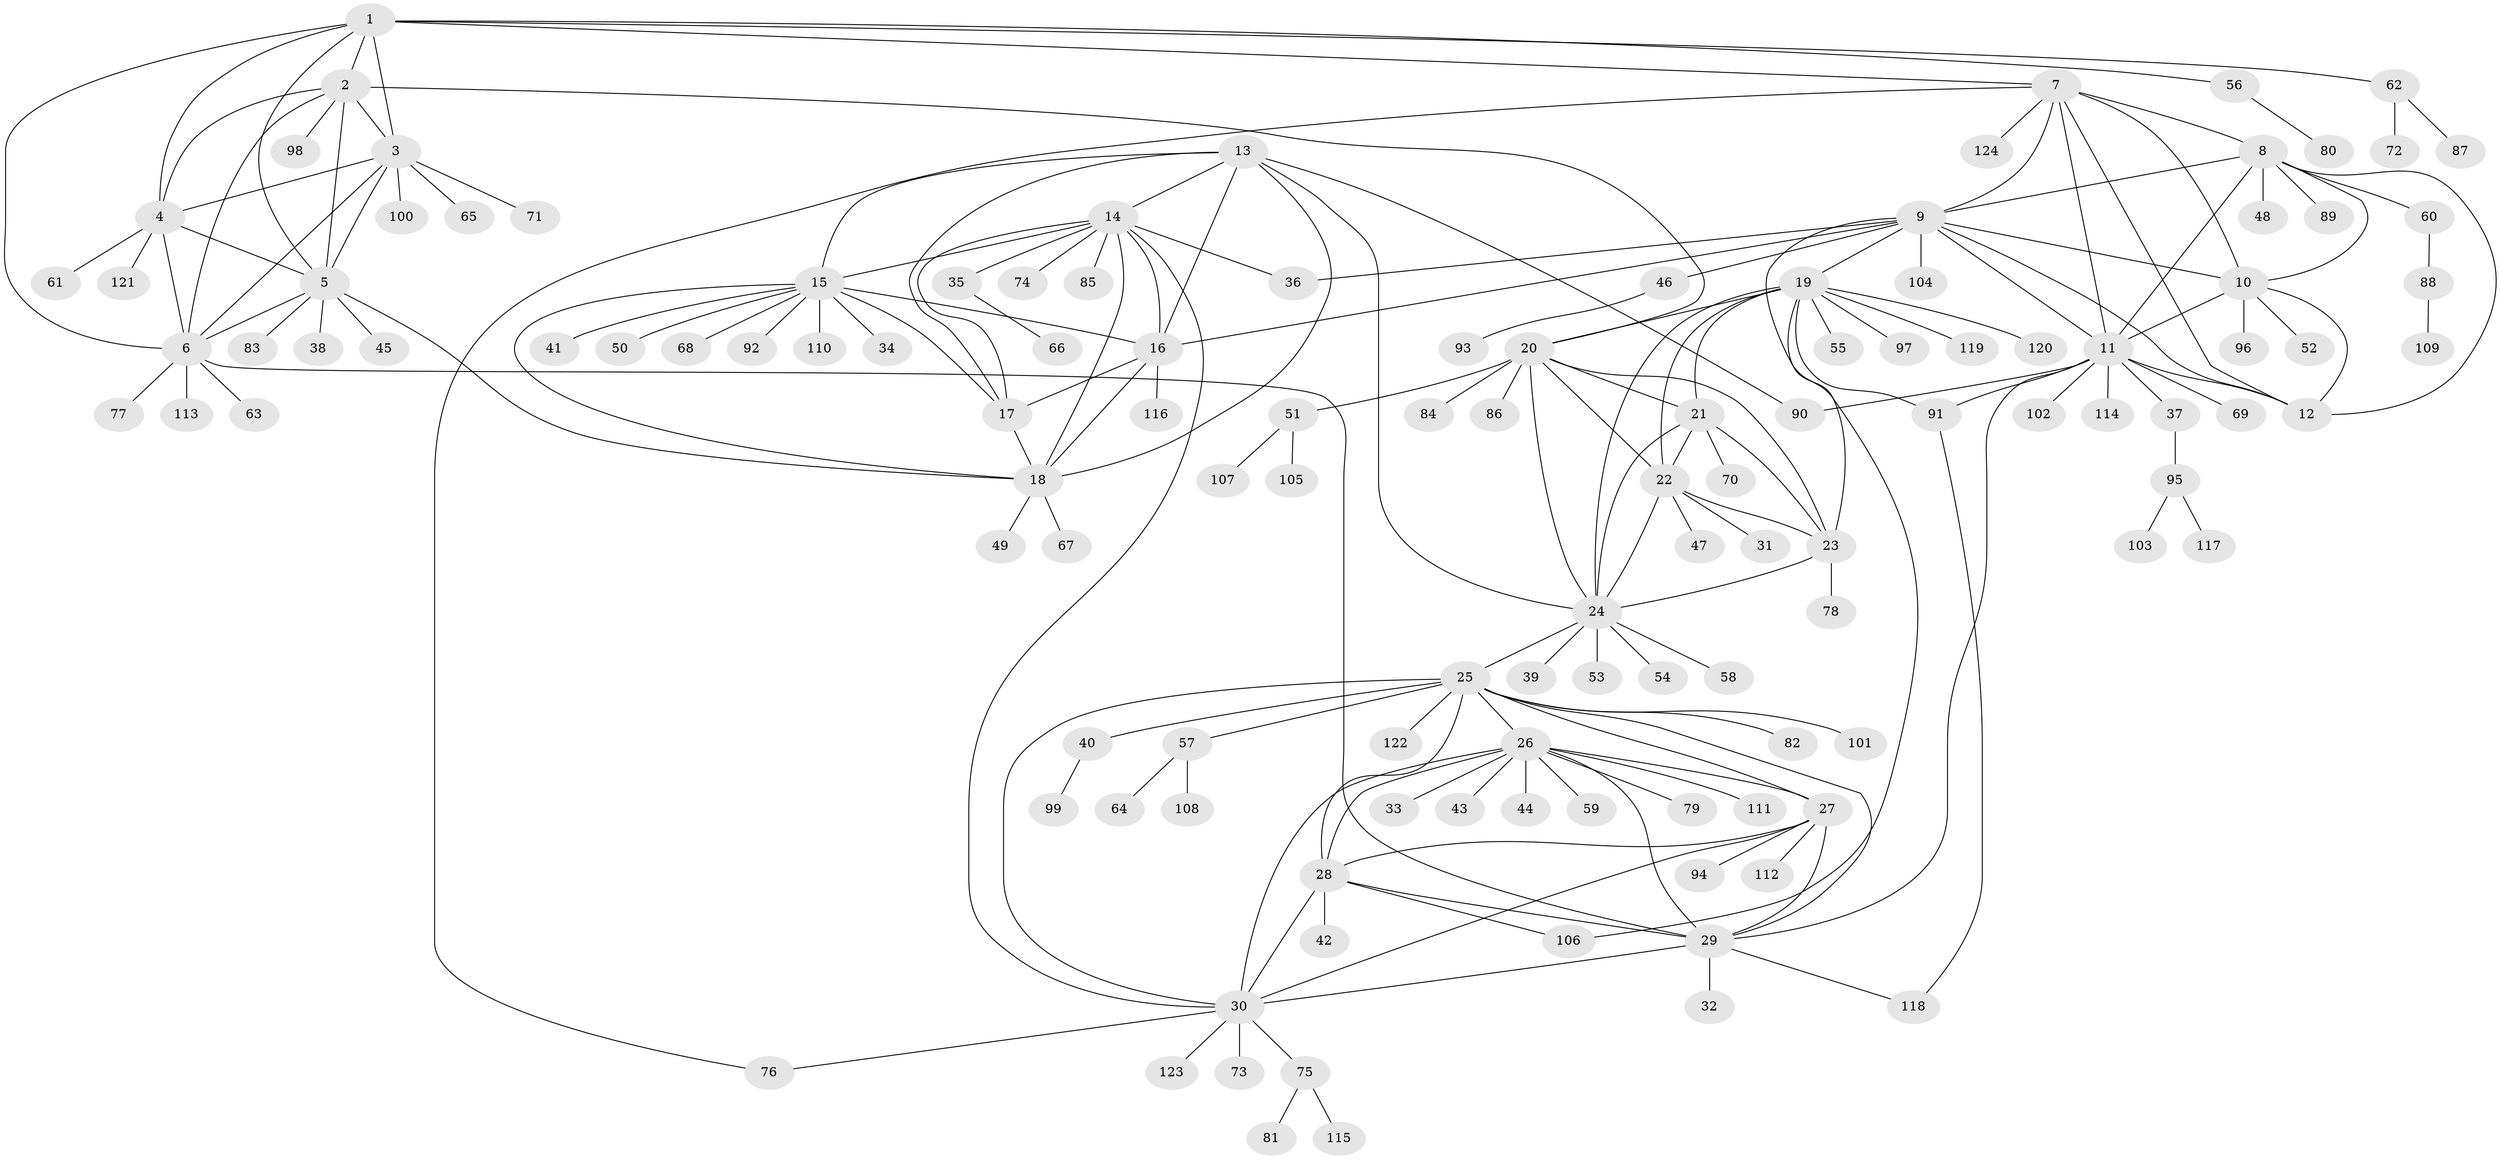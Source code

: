 // coarse degree distribution, {8: 0.05319148936170213, 6: 0.05319148936170213, 7: 0.02127659574468085, 9: 0.05319148936170213, 10: 0.02127659574468085, 11: 0.02127659574468085, 3: 0.0425531914893617, 5: 0.02127659574468085, 1: 0.648936170212766, 2: 0.06382978723404255}
// Generated by graph-tools (version 1.1) at 2025/24/03/03/25 07:24:14]
// undirected, 124 vertices, 185 edges
graph export_dot {
graph [start="1"]
  node [color=gray90,style=filled];
  1;
  2;
  3;
  4;
  5;
  6;
  7;
  8;
  9;
  10;
  11;
  12;
  13;
  14;
  15;
  16;
  17;
  18;
  19;
  20;
  21;
  22;
  23;
  24;
  25;
  26;
  27;
  28;
  29;
  30;
  31;
  32;
  33;
  34;
  35;
  36;
  37;
  38;
  39;
  40;
  41;
  42;
  43;
  44;
  45;
  46;
  47;
  48;
  49;
  50;
  51;
  52;
  53;
  54;
  55;
  56;
  57;
  58;
  59;
  60;
  61;
  62;
  63;
  64;
  65;
  66;
  67;
  68;
  69;
  70;
  71;
  72;
  73;
  74;
  75;
  76;
  77;
  78;
  79;
  80;
  81;
  82;
  83;
  84;
  85;
  86;
  87;
  88;
  89;
  90;
  91;
  92;
  93;
  94;
  95;
  96;
  97;
  98;
  99;
  100;
  101;
  102;
  103;
  104;
  105;
  106;
  107;
  108;
  109;
  110;
  111;
  112;
  113;
  114;
  115;
  116;
  117;
  118;
  119;
  120;
  121;
  122;
  123;
  124;
  1 -- 2;
  1 -- 3;
  1 -- 4;
  1 -- 5;
  1 -- 6;
  1 -- 7;
  1 -- 56;
  1 -- 62;
  2 -- 3;
  2 -- 4;
  2 -- 5;
  2 -- 6;
  2 -- 20;
  2 -- 98;
  3 -- 4;
  3 -- 5;
  3 -- 6;
  3 -- 65;
  3 -- 71;
  3 -- 100;
  4 -- 5;
  4 -- 6;
  4 -- 61;
  4 -- 121;
  5 -- 6;
  5 -- 18;
  5 -- 38;
  5 -- 45;
  5 -- 83;
  6 -- 29;
  6 -- 63;
  6 -- 77;
  6 -- 113;
  7 -- 8;
  7 -- 9;
  7 -- 10;
  7 -- 11;
  7 -- 12;
  7 -- 76;
  7 -- 124;
  8 -- 9;
  8 -- 10;
  8 -- 11;
  8 -- 12;
  8 -- 48;
  8 -- 60;
  8 -- 89;
  9 -- 10;
  9 -- 11;
  9 -- 12;
  9 -- 16;
  9 -- 19;
  9 -- 36;
  9 -- 46;
  9 -- 104;
  9 -- 106;
  10 -- 11;
  10 -- 12;
  10 -- 52;
  10 -- 96;
  11 -- 12;
  11 -- 29;
  11 -- 37;
  11 -- 69;
  11 -- 90;
  11 -- 91;
  11 -- 102;
  11 -- 114;
  13 -- 14;
  13 -- 15;
  13 -- 16;
  13 -- 17;
  13 -- 18;
  13 -- 24;
  13 -- 90;
  14 -- 15;
  14 -- 16;
  14 -- 17;
  14 -- 18;
  14 -- 30;
  14 -- 35;
  14 -- 36;
  14 -- 74;
  14 -- 85;
  15 -- 16;
  15 -- 17;
  15 -- 18;
  15 -- 34;
  15 -- 41;
  15 -- 50;
  15 -- 68;
  15 -- 92;
  15 -- 110;
  16 -- 17;
  16 -- 18;
  16 -- 116;
  17 -- 18;
  18 -- 49;
  18 -- 67;
  19 -- 20;
  19 -- 21;
  19 -- 22;
  19 -- 23;
  19 -- 24;
  19 -- 55;
  19 -- 91;
  19 -- 97;
  19 -- 119;
  19 -- 120;
  20 -- 21;
  20 -- 22;
  20 -- 23;
  20 -- 24;
  20 -- 51;
  20 -- 84;
  20 -- 86;
  21 -- 22;
  21 -- 23;
  21 -- 24;
  21 -- 70;
  22 -- 23;
  22 -- 24;
  22 -- 31;
  22 -- 47;
  23 -- 24;
  23 -- 78;
  24 -- 25;
  24 -- 39;
  24 -- 53;
  24 -- 54;
  24 -- 58;
  25 -- 26;
  25 -- 27;
  25 -- 28;
  25 -- 29;
  25 -- 30;
  25 -- 40;
  25 -- 57;
  25 -- 82;
  25 -- 101;
  25 -- 122;
  26 -- 27;
  26 -- 28;
  26 -- 29;
  26 -- 30;
  26 -- 33;
  26 -- 43;
  26 -- 44;
  26 -- 59;
  26 -- 79;
  26 -- 111;
  27 -- 28;
  27 -- 29;
  27 -- 30;
  27 -- 94;
  27 -- 112;
  28 -- 29;
  28 -- 30;
  28 -- 42;
  28 -- 106;
  29 -- 30;
  29 -- 32;
  29 -- 118;
  30 -- 73;
  30 -- 75;
  30 -- 76;
  30 -- 123;
  35 -- 66;
  37 -- 95;
  40 -- 99;
  46 -- 93;
  51 -- 105;
  51 -- 107;
  56 -- 80;
  57 -- 64;
  57 -- 108;
  60 -- 88;
  62 -- 72;
  62 -- 87;
  75 -- 81;
  75 -- 115;
  88 -- 109;
  91 -- 118;
  95 -- 103;
  95 -- 117;
}
